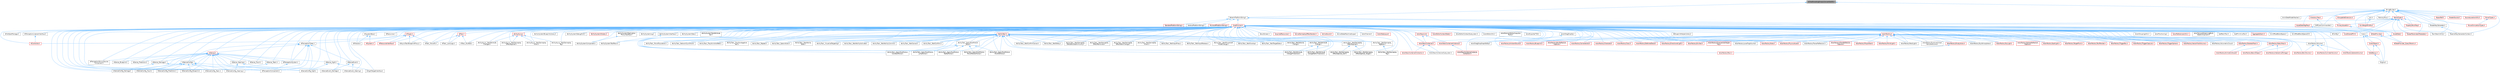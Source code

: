digraph "IsCharEncodingSimplyConvertibleTo.h"
{
 // INTERACTIVE_SVG=YES
 // LATEX_PDF_SIZE
  bgcolor="transparent";
  edge [fontname=Helvetica,fontsize=10,labelfontname=Helvetica,labelfontsize=10];
  node [fontname=Helvetica,fontsize=10,shape=box,height=0.2,width=0.4];
  Node1 [id="Node000001",label="IsCharEncodingSimplyConvertibleTo.h",height=0.2,width=0.4,color="gray40", fillcolor="grey60", style="filled", fontcolor="black",tooltip=" "];
  Node1 -> Node2 [id="edge1_Node000001_Node000002",dir="back",color="steelblue1",style="solid",tooltip=" "];
  Node2 [id="Node000002",label="GenericPlatformString.h",height=0.2,width=0.4,color="grey40", fillcolor="white", style="filled",URL="$dd/d20/GenericPlatformString_8h.html",tooltip=" "];
  Node2 -> Node3 [id="edge2_Node000002_Node000003",dir="back",color="steelblue1",style="solid",tooltip=" "];
  Node3 [id="Node000003",label="AndroidPlatformString.h",height=0.2,width=0.4,color="grey40", fillcolor="white", style="filled",URL="$d5/d82/AndroidPlatformString_8h.html",tooltip=" "];
  Node2 -> Node4 [id="edge3_Node000002_Node000004",dir="back",color="steelblue1",style="solid",tooltip=" "];
  Node4 [id="Node000004",label="Core.h",height=0.2,width=0.4,color="grey40", fillcolor="white", style="filled",URL="$d6/dd7/Core_8h.html",tooltip=" "];
  Node4 -> Node5 [id="edge4_Node000004_Node000005",dir="back",color="steelblue1",style="solid",tooltip=" "];
  Node5 [id="Node000005",label="CoreUObject.h",height=0.2,width=0.4,color="red", fillcolor="#FFF0F0", style="filled",URL="$d0/ded/CoreUObject_8h.html",tooltip=" "];
  Node5 -> Node6 [id="edge5_Node000005_Node000006",dir="back",color="steelblue1",style="solid",tooltip=" "];
  Node6 [id="Node000006",label="Engine.h",height=0.2,width=0.4,color="grey40", fillcolor="white", style="filled",URL="$d1/d34/Public_2Engine_8h.html",tooltip=" "];
  Node5 -> Node8 [id="edge6_Node000005_Node000008",dir="back",color="steelblue1",style="solid",tooltip=" "];
  Node8 [id="Node000008",label="SlateBasics.h",height=0.2,width=0.4,color="red", fillcolor="#FFF0F0", style="filled",URL="$da/d2f/SlateBasics_8h.html",tooltip=" "];
  Node8 -> Node6 [id="edge7_Node000008_Node000006",dir="back",color="steelblue1",style="solid",tooltip=" "];
  Node4 -> Node6 [id="edge8_Node000004_Node000006",dir="back",color="steelblue1",style="solid",tooltip=" "];
  Node4 -> Node8 [id="edge9_Node000004_Node000008",dir="back",color="steelblue1",style="solid",tooltip=" "];
  Node2 -> Node13 [id="edge10_Node000002_Node000013",dir="back",color="steelblue1",style="solid",tooltip=" "];
  Node13 [id="Node000013",label="CoreMinimal.h",height=0.2,width=0.4,color="red", fillcolor="#FFF0F0", style="filled",URL="$d7/d67/CoreMinimal_8h.html",tooltip=" "];
  Node13 -> Node14 [id="edge11_Node000013_Node000014",dir="back",color="steelblue1",style="solid",tooltip=" "];
  Node14 [id="Node000014",label="AIAsyncTaskBlueprintProxy.h",height=0.2,width=0.4,color="grey40", fillcolor="white", style="filled",URL="$db/d07/AIAsyncTaskBlueprintProxy_8h.html",tooltip=" "];
  Node13 -> Node15 [id="edge12_Node000013_Node000015",dir="back",color="steelblue1",style="solid",tooltip=" "];
  Node15 [id="Node000015",label="AIBlueprintHelperLibrary.h",height=0.2,width=0.4,color="grey40", fillcolor="white", style="filled",URL="$dc/d00/AIBlueprintHelperLibrary_8h.html",tooltip=" "];
  Node13 -> Node16 [id="edge13_Node000013_Node000016",dir="back",color="steelblue1",style="solid",tooltip=" "];
  Node16 [id="Node000016",label="AIConfig.h",height=0.2,width=0.4,color="grey40", fillcolor="white", style="filled",URL="$da/da3/AIConfig_8h.html",tooltip=" "];
  Node13 -> Node17 [id="edge14_Node000013_Node000017",dir="back",color="steelblue1",style="solid",tooltip=" "];
  Node17 [id="Node000017",label="AIController.h",height=0.2,width=0.4,color="red", fillcolor="#FFF0F0", style="filled",URL="$d7/dd8/AIController_8h.html",tooltip=" "];
  Node13 -> Node20 [id="edge15_Node000013_Node000020",dir="back",color="steelblue1",style="solid",tooltip=" "];
  Node20 [id="Node000020",label="AIDataProvider.h",height=0.2,width=0.4,color="red", fillcolor="#FFF0F0", style="filled",URL="$dd/d5b/AIDataProvider_8h.html",tooltip=" "];
  Node20 -> Node21 [id="edge16_Node000020_Node000021",dir="back",color="steelblue1",style="solid",tooltip=" "];
  Node21 [id="Node000021",label="AIDataProvider_QueryParams.h",height=0.2,width=0.4,color="red", fillcolor="#FFF0F0", style="filled",URL="$d3/dd9/AIDataProvider__QueryParams_8h.html",tooltip=" "];
  Node13 -> Node21 [id="edge17_Node000013_Node000021",dir="back",color="steelblue1",style="solid",tooltip=" "];
  Node13 -> Node31 [id="edge18_Node000013_Node000031",dir="back",color="steelblue1",style="solid",tooltip=" "];
  Node31 [id="Node000031",label="AIHotSpotManager.h",height=0.2,width=0.4,color="grey40", fillcolor="white", style="filled",URL="$da/d1d/AIHotSpotManager_8h.html",tooltip=" "];
  Node13 -> Node32 [id="edge19_Node000013_Node000032",dir="back",color="steelblue1",style="solid",tooltip=" "];
  Node32 [id="Node000032",label="AIModule.h",height=0.2,width=0.4,color="grey40", fillcolor="white", style="filled",URL="$d9/df1/AIModule_8h.html",tooltip=" "];
  Node13 -> Node33 [id="edge20_Node000013_Node000033",dir="back",color="steelblue1",style="solid",tooltip=" "];
  Node33 [id="Node000033",label="AIPerceptionComponent.h",height=0.2,width=0.4,color="grey40", fillcolor="white", style="filled",URL="$d6/d0a/AIPerceptionComponent_8h.html",tooltip=" "];
  Node13 -> Node34 [id="edge21_Node000013_Node000034",dir="back",color="steelblue1",style="solid",tooltip=" "];
  Node34 [id="Node000034",label="AIPerceptionListenerInterface.h",height=0.2,width=0.4,color="grey40", fillcolor="white", style="filled",URL="$d4/dd7/AIPerceptionListenerInterface_8h.html",tooltip=" "];
  Node34 -> Node17 [id="edge22_Node000034_Node000017",dir="back",color="steelblue1",style="solid",tooltip=" "];
  Node13 -> Node35 [id="edge23_Node000013_Node000035",dir="back",color="steelblue1",style="solid",tooltip=" "];
  Node35 [id="Node000035",label="AIPerceptionStimuliSource\lComponent.h",height=0.2,width=0.4,color="grey40", fillcolor="white", style="filled",URL="$df/da3/AIPerceptionStimuliSourceComponent_8h.html",tooltip=" "];
  Node13 -> Node36 [id="edge24_Node000013_Node000036",dir="back",color="steelblue1",style="solid",tooltip=" "];
  Node36 [id="Node000036",label="AIPerceptionSystem.h",height=0.2,width=0.4,color="grey40", fillcolor="white", style="filled",URL="$d0/d08/AIPerceptionSystem_8h.html",tooltip=" "];
  Node36 -> Node33 [id="edge25_Node000036_Node000033",dir="back",color="steelblue1",style="solid",tooltip=" "];
  Node13 -> Node37 [id="edge26_Node000013_Node000037",dir="back",color="steelblue1",style="solid",tooltip=" "];
  Node37 [id="Node000037",label="AIPerceptionTypes.h",height=0.2,width=0.4,color="grey40", fillcolor="white", style="filled",URL="$de/d00/AIPerceptionTypes_8h.html",tooltip=" "];
  Node37 -> Node33 [id="edge27_Node000037_Node000033",dir="back",color="steelblue1",style="solid",tooltip=" "];
  Node37 -> Node36 [id="edge28_Node000037_Node000036",dir="back",color="steelblue1",style="solid",tooltip=" "];
  Node37 -> Node38 [id="edge29_Node000037_Node000038",dir="back",color="steelblue1",style="solid",tooltip=" "];
  Node38 [id="Node000038",label="AISense.h",height=0.2,width=0.4,color="red", fillcolor="#FFF0F0", style="filled",URL="$d3/dbd/AISense_8h.html",tooltip=" "];
  Node38 -> Node33 [id="edge30_Node000038_Node000033",dir="back",color="steelblue1",style="solid",tooltip=" "];
  Node38 -> Node35 [id="edge31_Node000038_Node000035",dir="back",color="steelblue1",style="solid",tooltip=" "];
  Node38 -> Node36 [id="edge32_Node000038_Node000036",dir="back",color="steelblue1",style="solid",tooltip=" "];
  Node38 -> Node39 [id="edge33_Node000038_Node000039",dir="back",color="steelblue1",style="solid",tooltip=" "];
  Node39 [id="Node000039",label="AISenseConfig.h",height=0.2,width=0.4,color="grey40", fillcolor="white", style="filled",URL="$d4/d73/AISenseConfig_8h.html",tooltip=" "];
  Node39 -> Node40 [id="edge34_Node000039_Node000040",dir="back",color="steelblue1",style="solid",tooltip=" "];
  Node40 [id="Node000040",label="AISenseConfig_Blueprint.h",height=0.2,width=0.4,color="grey40", fillcolor="white", style="filled",URL="$d7/ddf/AISenseConfig__Blueprint_8h.html",tooltip=" "];
  Node39 -> Node41 [id="edge35_Node000039_Node000041",dir="back",color="steelblue1",style="solid",tooltip=" "];
  Node41 [id="Node000041",label="AISenseConfig_Damage.h",height=0.2,width=0.4,color="grey40", fillcolor="white", style="filled",URL="$d4/d13/AISenseConfig__Damage_8h.html",tooltip=" "];
  Node39 -> Node42 [id="edge36_Node000039_Node000042",dir="back",color="steelblue1",style="solid",tooltip=" "];
  Node42 [id="Node000042",label="AISenseConfig_Hearing.h",height=0.2,width=0.4,color="grey40", fillcolor="white", style="filled",URL="$df/d81/AISenseConfig__Hearing_8h.html",tooltip=" "];
  Node39 -> Node43 [id="edge37_Node000039_Node000043",dir="back",color="steelblue1",style="solid",tooltip=" "];
  Node43 [id="Node000043",label="AISenseConfig_Prediction.h",height=0.2,width=0.4,color="grey40", fillcolor="white", style="filled",URL="$d2/d6e/AISenseConfig__Prediction_8h.html",tooltip=" "];
  Node39 -> Node44 [id="edge38_Node000039_Node000044",dir="back",color="steelblue1",style="solid",tooltip=" "];
  Node44 [id="Node000044",label="AISenseConfig_Sight.h",height=0.2,width=0.4,color="grey40", fillcolor="white", style="filled",URL="$d7/d17/AISenseConfig__Sight_8h.html",tooltip=" "];
  Node39 -> Node45 [id="edge39_Node000039_Node000045",dir="back",color="steelblue1",style="solid",tooltip=" "];
  Node45 [id="Node000045",label="AISenseConfig_Team.h",height=0.2,width=0.4,color="grey40", fillcolor="white", style="filled",URL="$dc/daf/AISenseConfig__Team_8h.html",tooltip=" "];
  Node39 -> Node46 [id="edge40_Node000039_Node000046",dir="back",color="steelblue1",style="solid",tooltip=" "];
  Node46 [id="Node000046",label="AISenseConfig_Touch.h",height=0.2,width=0.4,color="grey40", fillcolor="white", style="filled",URL="$df/d3a/AISenseConfig__Touch_8h.html",tooltip=" "];
  Node38 -> Node40 [id="edge41_Node000038_Node000040",dir="back",color="steelblue1",style="solid",tooltip=" "];
  Node38 -> Node41 [id="edge42_Node000038_Node000041",dir="back",color="steelblue1",style="solid",tooltip=" "];
  Node38 -> Node42 [id="edge43_Node000038_Node000042",dir="back",color="steelblue1",style="solid",tooltip=" "];
  Node38 -> Node43 [id="edge44_Node000038_Node000043",dir="back",color="steelblue1",style="solid",tooltip=" "];
  Node38 -> Node44 [id="edge45_Node000038_Node000044",dir="back",color="steelblue1",style="solid",tooltip=" "];
  Node38 -> Node45 [id="edge46_Node000038_Node000045",dir="back",color="steelblue1",style="solid",tooltip=" "];
  Node38 -> Node46 [id="edge47_Node000038_Node000046",dir="back",color="steelblue1",style="solid",tooltip=" "];
  Node38 -> Node47 [id="edge48_Node000038_Node000047",dir="back",color="steelblue1",style="solid",tooltip=" "];
  Node47 [id="Node000047",label="AISense_Blueprint.h",height=0.2,width=0.4,color="grey40", fillcolor="white", style="filled",URL="$d6/d30/AISense__Blueprint_8h.html",tooltip=" "];
  Node38 -> Node48 [id="edge49_Node000038_Node000048",dir="back",color="steelblue1",style="solid",tooltip=" "];
  Node48 [id="Node000048",label="AISense_Damage.h",height=0.2,width=0.4,color="grey40", fillcolor="white", style="filled",URL="$dd/d37/AISense__Damage_8h.html",tooltip=" "];
  Node48 -> Node41 [id="edge50_Node000048_Node000041",dir="back",color="steelblue1",style="solid",tooltip=" "];
  Node48 -> Node49 [id="edge51_Node000048_Node000049",dir="back",color="steelblue1",style="solid",tooltip=" "];
  Node49 [id="Node000049",label="AISenseEvent_Damage.h",height=0.2,width=0.4,color="grey40", fillcolor="white", style="filled",URL="$db/d23/AISenseEvent__Damage_8h.html",tooltip=" "];
  Node38 -> Node50 [id="edge52_Node000038_Node000050",dir="back",color="steelblue1",style="solid",tooltip=" "];
  Node50 [id="Node000050",label="AISense_Hearing.h",height=0.2,width=0.4,color="grey40", fillcolor="white", style="filled",URL="$dc/d03/AISense__Hearing_8h.html",tooltip=" "];
  Node50 -> Node42 [id="edge53_Node000050_Node000042",dir="back",color="steelblue1",style="solid",tooltip=" "];
  Node50 -> Node51 [id="edge54_Node000050_Node000051",dir="back",color="steelblue1",style="solid",tooltip=" "];
  Node51 [id="Node000051",label="AISenseEvent_Hearing.h",height=0.2,width=0.4,color="grey40", fillcolor="white", style="filled",URL="$df/d3a/AISenseEvent__Hearing_8h.html",tooltip=" "];
  Node38 -> Node52 [id="edge55_Node000038_Node000052",dir="back",color="steelblue1",style="solid",tooltip=" "];
  Node52 [id="Node000052",label="AISense_Prediction.h",height=0.2,width=0.4,color="grey40", fillcolor="white", style="filled",URL="$d4/de0/AISense__Prediction_8h.html",tooltip=" "];
  Node38 -> Node53 [id="edge56_Node000038_Node000053",dir="back",color="steelblue1",style="solid",tooltip=" "];
  Node53 [id="Node000053",label="AISense_Sight.h",height=0.2,width=0.4,color="grey40", fillcolor="white", style="filled",URL="$d7/d6f/AISense__Sight_8h.html",tooltip=" "];
  Node53 -> Node44 [id="edge57_Node000053_Node000044",dir="back",color="steelblue1",style="solid",tooltip=" "];
  Node53 -> Node54 [id="edge58_Node000053_Node000054",dir="back",color="steelblue1",style="solid",tooltip=" "];
  Node54 [id="Node000054",label="AISightTargetInterface.h",height=0.2,width=0.4,color="grey40", fillcolor="white", style="filled",URL="$d0/dd7/AISightTargetInterface_8h.html",tooltip=" "];
  Node38 -> Node55 [id="edge59_Node000038_Node000055",dir="back",color="steelblue1",style="solid",tooltip=" "];
  Node55 [id="Node000055",label="AISense_Team.h",height=0.2,width=0.4,color="grey40", fillcolor="white", style="filled",URL="$d7/d7a/AISense__Team_8h.html",tooltip=" "];
  Node55 -> Node45 [id="edge60_Node000055_Node000045",dir="back",color="steelblue1",style="solid",tooltip=" "];
  Node38 -> Node56 [id="edge61_Node000038_Node000056",dir="back",color="steelblue1",style="solid",tooltip=" "];
  Node56 [id="Node000056",label="AISense_Touch.h",height=0.2,width=0.4,color="grey40", fillcolor="white", style="filled",URL="$d6/db4/AISense__Touch_8h.html",tooltip=" "];
  Node37 -> Node39 [id="edge62_Node000037_Node000039",dir="back",color="steelblue1",style="solid",tooltip=" "];
  Node37 -> Node42 [id="edge63_Node000037_Node000042",dir="back",color="steelblue1",style="solid",tooltip=" "];
  Node37 -> Node44 [id="edge64_Node000037_Node000044",dir="back",color="steelblue1",style="solid",tooltip=" "];
  Node37 -> Node57 [id="edge65_Node000037_Node000057",dir="back",color="steelblue1",style="solid",tooltip=" "];
  Node57 [id="Node000057",label="AISenseEvent.h",height=0.2,width=0.4,color="grey40", fillcolor="white", style="filled",URL="$de/d44/AISenseEvent_8h.html",tooltip=" "];
  Node57 -> Node49 [id="edge66_Node000057_Node000049",dir="back",color="steelblue1",style="solid",tooltip=" "];
  Node57 -> Node51 [id="edge67_Node000057_Node000051",dir="back",color="steelblue1",style="solid",tooltip=" "];
  Node13 -> Node58 [id="edge68_Node000013_Node000058",dir="back",color="steelblue1",style="solid",tooltip=" "];
  Node58 [id="Node000058",label="AIResourceInterface.h",height=0.2,width=0.4,color="red", fillcolor="#FFF0F0", style="filled",URL="$dd/d0d/AIResourceInterface_8h.html",tooltip=" "];
  Node13 -> Node115 [id="edge69_Node000013_Node000115",dir="back",color="steelblue1",style="solid",tooltip=" "];
  Node115 [id="Node000115",label="AIResources.h",height=0.2,width=0.4,color="grey40", fillcolor="white", style="filled",URL="$d9/db0/AIResources_8h.html",tooltip=" "];
  Node13 -> Node38 [id="edge70_Node000013_Node000038",dir="back",color="steelblue1",style="solid",tooltip=" "];
  Node13 -> Node39 [id="edge71_Node000013_Node000039",dir="back",color="steelblue1",style="solid",tooltip=" "];
  Node13 -> Node40 [id="edge72_Node000013_Node000040",dir="back",color="steelblue1",style="solid",tooltip=" "];
  Node13 -> Node41 [id="edge73_Node000013_Node000041",dir="back",color="steelblue1",style="solid",tooltip=" "];
  Node13 -> Node42 [id="edge74_Node000013_Node000042",dir="back",color="steelblue1",style="solid",tooltip=" "];
  Node13 -> Node43 [id="edge75_Node000013_Node000043",dir="back",color="steelblue1",style="solid",tooltip=" "];
  Node13 -> Node44 [id="edge76_Node000013_Node000044",dir="back",color="steelblue1",style="solid",tooltip=" "];
  Node13 -> Node45 [id="edge77_Node000013_Node000045",dir="back",color="steelblue1",style="solid",tooltip=" "];
  Node13 -> Node46 [id="edge78_Node000013_Node000046",dir="back",color="steelblue1",style="solid",tooltip=" "];
  Node13 -> Node57 [id="edge79_Node000013_Node000057",dir="back",color="steelblue1",style="solid",tooltip=" "];
  Node13 -> Node49 [id="edge80_Node000013_Node000049",dir="back",color="steelblue1",style="solid",tooltip=" "];
  Node13 -> Node51 [id="edge81_Node000013_Node000051",dir="back",color="steelblue1",style="solid",tooltip=" "];
  Node13 -> Node47 [id="edge82_Node000013_Node000047",dir="back",color="steelblue1",style="solid",tooltip=" "];
  Node13 -> Node48 [id="edge83_Node000013_Node000048",dir="back",color="steelblue1",style="solid",tooltip=" "];
  Node13 -> Node50 [id="edge84_Node000013_Node000050",dir="back",color="steelblue1",style="solid",tooltip=" "];
  Node13 -> Node52 [id="edge85_Node000013_Node000052",dir="back",color="steelblue1",style="solid",tooltip=" "];
  Node13 -> Node53 [id="edge86_Node000013_Node000053",dir="back",color="steelblue1",style="solid",tooltip=" "];
  Node13 -> Node55 [id="edge87_Node000013_Node000055",dir="back",color="steelblue1",style="solid",tooltip=" "];
  Node13 -> Node56 [id="edge88_Node000013_Node000056",dir="back",color="steelblue1",style="solid",tooltip=" "];
  Node13 -> Node54 [id="edge89_Node000013_Node000054",dir="back",color="steelblue1",style="solid",tooltip=" "];
  Node13 -> Node116 [id="edge90_Node000013_Node000116",dir="back",color="steelblue1",style="solid",tooltip=" "];
  Node116 [id="Node000116",label="AISystem.h",height=0.2,width=0.4,color="red", fillcolor="#FFF0F0", style="filled",URL="$d0/d71/AISystem_8h.html",tooltip=" "];
  Node13 -> Node121 [id="edge91_Node000013_Node000121",dir="back",color="steelblue1",style="solid",tooltip=" "];
  Node121 [id="Node000121",label="AISystemBase.h",height=0.2,width=0.4,color="grey40", fillcolor="white", style="filled",URL="$d5/d44/AISystemBase_8h.html",tooltip=" "];
  Node121 -> Node32 [id="edge92_Node000121_Node000032",dir="back",color="steelblue1",style="solid",tooltip=" "];
  Node121 -> Node116 [id="edge93_Node000121_Node000116",dir="back",color="steelblue1",style="solid",tooltip=" "];
  Node13 -> Node122 [id="edge94_Node000013_Node000122",dir="back",color="steelblue1",style="solid",tooltip=" "];
  Node122 [id="Node000122",label="AITask.h",height=0.2,width=0.4,color="red", fillcolor="#FFF0F0", style="filled",URL="$d6/de2/AITask_8h.html",tooltip=" "];
  Node122 -> Node123 [id="edge95_Node000122_Node000123",dir="back",color="steelblue1",style="solid",tooltip=" "];
  Node123 [id="Node000123",label="AITask_LockLogic.h",height=0.2,width=0.4,color="grey40", fillcolor="white", style="filled",URL="$d8/d28/AITask__LockLogic_8h.html",tooltip=" "];
  Node122 -> Node112 [id="edge96_Node000122_Node000112",dir="back",color="steelblue1",style="solid",tooltip=" "];
  Node112 [id="Node000112",label="AITask_MoveTo.h",height=0.2,width=0.4,color="grey40", fillcolor="white", style="filled",URL="$d4/dc4/AITask__MoveTo_8h.html",tooltip=" "];
  Node122 -> Node124 [id="edge97_Node000122_Node000124",dir="back",color="steelblue1",style="solid",tooltip=" "];
  Node124 [id="Node000124",label="AITask_RunEQS.h",height=0.2,width=0.4,color="grey40", fillcolor="white", style="filled",URL="$d9/d9f/AITask__RunEQS_8h.html",tooltip=" "];
  Node13 -> Node123 [id="edge98_Node000013_Node000123",dir="back",color="steelblue1",style="solid",tooltip=" "];
  Node13 -> Node112 [id="edge99_Node000013_Node000112",dir="back",color="steelblue1",style="solid",tooltip=" "];
  Node13 -> Node124 [id="edge100_Node000013_Node000124",dir="back",color="steelblue1",style="solid",tooltip=" "];
  Node13 -> Node125 [id="edge101_Node000013_Node000125",dir="back",color="steelblue1",style="solid",tooltip=" "];
  Node125 [id="Node000125",label="AITypes.h",height=0.2,width=0.4,color="red", fillcolor="#FFF0F0", style="filled",URL="$dd/d64/AITypes_8h.html",tooltip=" "];
  Node125 -> Node14 [id="edge102_Node000125_Node000014",dir="back",color="steelblue1",style="solid",tooltip=" "];
  Node125 -> Node17 [id="edge103_Node000125_Node000017",dir="back",color="steelblue1",style="solid",tooltip=" "];
  Node125 -> Node37 [id="edge104_Node000125_Node000037",dir="back",color="steelblue1",style="solid",tooltip=" "];
  Node125 -> Node58 [id="edge105_Node000125_Node000058",dir="back",color="steelblue1",style="solid",tooltip=" "];
  Node125 -> Node112 [id="edge106_Node000125_Node000112",dir="back",color="steelblue1",style="solid",tooltip=" "];
  Node13 -> Node130 [id="edge107_Node000013_Node000130",dir="back",color="steelblue1",style="solid",tooltip=" "];
  Node130 [id="Node000130",label="AbilityAsync.h",height=0.2,width=0.4,color="red", fillcolor="#FFF0F0", style="filled",URL="$d8/dce/AbilityAsync_8h.html",tooltip=" "];
  Node130 -> Node131 [id="edge108_Node000130_Node000131",dir="back",color="steelblue1",style="solid",tooltip=" "];
  Node131 [id="Node000131",label="AbilityAsync_WaitAttribute\lChanged.h",height=0.2,width=0.4,color="grey40", fillcolor="white", style="filled",URL="$d8/d81/AbilityAsync__WaitAttributeChanged_8h.html",tooltip=" "];
  Node130 -> Node132 [id="edge109_Node000130_Node000132",dir="back",color="steelblue1",style="solid",tooltip=" "];
  Node132 [id="Node000132",label="AbilityAsync_WaitGameplay\lEffectApplied.h",height=0.2,width=0.4,color="grey40", fillcolor="white", style="filled",URL="$dd/d1a/AbilityAsync__WaitGameplayEffectApplied_8h.html",tooltip=" "];
  Node130 -> Node133 [id="edge110_Node000130_Node000133",dir="back",color="steelblue1",style="solid",tooltip=" "];
  Node133 [id="Node000133",label="AbilityAsync_WaitGameplay\lEvent.h",height=0.2,width=0.4,color="grey40", fillcolor="white", style="filled",URL="$d4/d2d/AbilityAsync__WaitGameplayEvent_8h.html",tooltip=" "];
  Node130 -> Node134 [id="edge111_Node000130_Node000134",dir="back",color="steelblue1",style="solid",tooltip=" "];
  Node134 [id="Node000134",label="AbilityAsync_WaitGameplay\lTag.h",height=0.2,width=0.4,color="grey40", fillcolor="white", style="filled",URL="$d8/dc5/AbilityAsync__WaitGameplayTag_8h.html",tooltip=" "];
  Node13 -> Node131 [id="edge112_Node000013_Node000131",dir="back",color="steelblue1",style="solid",tooltip=" "];
  Node13 -> Node132 [id="edge113_Node000013_Node000132",dir="back",color="steelblue1",style="solid",tooltip=" "];
  Node13 -> Node133 [id="edge114_Node000013_Node000133",dir="back",color="steelblue1",style="solid",tooltip=" "];
  Node13 -> Node134 [id="edge115_Node000013_Node000134",dir="back",color="steelblue1",style="solid",tooltip=" "];
  Node13 -> Node137 [id="edge116_Node000013_Node000137",dir="back",color="steelblue1",style="solid",tooltip=" "];
  Node137 [id="Node000137",label="AbilitySystemBlueprintLibrary.h",height=0.2,width=0.4,color="grey40", fillcolor="white", style="filled",URL="$d5/dd6/AbilitySystemBlueprintLibrary_8h.html",tooltip=" "];
  Node13 -> Node138 [id="edge117_Node000013_Node000138",dir="back",color="steelblue1",style="solid",tooltip=" "];
  Node138 [id="Node000138",label="AbilitySystemComponent.h",height=0.2,width=0.4,color="grey40", fillcolor="white", style="filled",URL="$d0/da3/AbilitySystemComponent_8h.html",tooltip=" "];
  Node13 -> Node139 [id="edge118_Node000013_Node000139",dir="back",color="steelblue1",style="solid",tooltip=" "];
  Node139 [id="Node000139",label="AbilitySystemDebugHUD.h",height=0.2,width=0.4,color="grey40", fillcolor="white", style="filled",URL="$dc/d84/AbilitySystemDebugHUD_8h.html",tooltip=" "];
  Node13 -> Node140 [id="edge119_Node000013_Node000140",dir="back",color="steelblue1",style="solid",tooltip=" "];
  Node140 [id="Node000140",label="AbilitySystemGlobals.h",height=0.2,width=0.4,color="red", fillcolor="#FFF0F0", style="filled",URL="$dc/d82/AbilitySystemGlobals_8h.html",tooltip=" "];
  Node13 -> Node142 [id="edge120_Node000013_Node000142",dir="back",color="steelblue1",style="solid",tooltip=" "];
  Node142 [id="Node000142",label="AbilitySystemInterface.h",height=0.2,width=0.4,color="grey40", fillcolor="white", style="filled",URL="$d8/d76/AbilitySystemInterface_8h.html",tooltip=" "];
  Node142 -> Node143 [id="edge121_Node000142_Node000143",dir="back",color="steelblue1",style="solid",tooltip=" "];
  Node143 [id="Node000143",label="AbilitySystemTestPawn.h",height=0.2,width=0.4,color="grey40", fillcolor="white", style="filled",URL="$d9/d5f/AbilitySystemTestPawn_8h.html",tooltip=" "];
  Node13 -> Node144 [id="edge122_Node000013_Node000144",dir="back",color="steelblue1",style="solid",tooltip=" "];
  Node144 [id="Node000144",label="AbilitySystemLog.h",height=0.2,width=0.4,color="grey40", fillcolor="white", style="filled",URL="$d9/d0f/AbilitySystemLog_8h.html",tooltip=" "];
  Node13 -> Node145 [id="edge123_Node000013_Node000145",dir="back",color="steelblue1",style="solid",tooltip=" "];
  Node145 [id="Node000145",label="AbilitySystemReplication\lProxyInterface.h",height=0.2,width=0.4,color="grey40", fillcolor="white", style="filled",URL="$d9/d17/AbilitySystemReplicationProxyInterface_8h.html",tooltip=" "];
  Node145 -> Node138 [id="edge124_Node000145_Node000138",dir="back",color="steelblue1",style="solid",tooltip=" "];
  Node13 -> Node146 [id="edge125_Node000013_Node000146",dir="back",color="steelblue1",style="solid",tooltip=" "];
  Node146 [id="Node000146",label="AbilitySystemStats.h",height=0.2,width=0.4,color="grey40", fillcolor="white", style="filled",URL="$d2/d42/AbilitySystemStats_8h.html",tooltip=" "];
  Node13 -> Node147 [id="edge126_Node000013_Node000147",dir="back",color="steelblue1",style="solid",tooltip=" "];
  Node147 [id="Node000147",label="AbilitySystemTestAttribute\lSet.h",height=0.2,width=0.4,color="grey40", fillcolor="white", style="filled",URL="$df/d1f/AbilitySystemTestAttributeSet_8h.html",tooltip=" "];
  Node13 -> Node143 [id="edge127_Node000013_Node000143",dir="back",color="steelblue1",style="solid",tooltip=" "];
  Node13 -> Node148 [id="edge128_Node000013_Node000148",dir="back",color="steelblue1",style="solid",tooltip=" "];
  Node148 [id="Node000148",label="AbilityTask.h",height=0.2,width=0.4,color="red", fillcolor="#FFF0F0", style="filled",URL="$d2/d8e/AbilityTask_8h.html",tooltip=" "];
  Node148 -> Node149 [id="edge129_Node000148_Node000149",dir="back",color="steelblue1",style="solid",tooltip=" "];
  Node149 [id="Node000149",label="AbilityTask_ApplyRootMotion\lConstantForce.h",height=0.2,width=0.4,color="grey40", fillcolor="white", style="filled",URL="$d0/de8/AbilityTask__ApplyRootMotionConstantForce_8h.html",tooltip=" "];
  Node148 -> Node150 [id="edge130_Node000148_Node000150",dir="back",color="steelblue1",style="solid",tooltip=" "];
  Node150 [id="Node000150",label="AbilityTask_ApplyRootMotion\lJumpForce.h",height=0.2,width=0.4,color="grey40", fillcolor="white", style="filled",URL="$d7/db6/AbilityTask__ApplyRootMotionJumpForce_8h.html",tooltip=" "];
  Node148 -> Node151 [id="edge131_Node000148_Node000151",dir="back",color="steelblue1",style="solid",tooltip=" "];
  Node151 [id="Node000151",label="AbilityTask_ApplyRootMotion\lMoveToActorForce.h",height=0.2,width=0.4,color="grey40", fillcolor="white", style="filled",URL="$d5/de3/AbilityTask__ApplyRootMotionMoveToActorForce_8h.html",tooltip=" "];
  Node148 -> Node152 [id="edge132_Node000148_Node000152",dir="back",color="steelblue1",style="solid",tooltip=" "];
  Node152 [id="Node000152",label="AbilityTask_ApplyRootMotion\lMoveToForce.h",height=0.2,width=0.4,color="grey40", fillcolor="white", style="filled",URL="$d3/dc3/AbilityTask__ApplyRootMotionMoveToForce_8h.html",tooltip=" "];
  Node148 -> Node153 [id="edge133_Node000148_Node000153",dir="back",color="steelblue1",style="solid",tooltip=" "];
  Node153 [id="Node000153",label="AbilityTask_ApplyRootMotion\lRadialForce.h",height=0.2,width=0.4,color="grey40", fillcolor="white", style="filled",URL="$da/d06/AbilityTask__ApplyRootMotionRadialForce_8h.html",tooltip=" "];
  Node148 -> Node154 [id="edge134_Node000148_Node000154",dir="back",color="steelblue1",style="solid",tooltip=" "];
  Node154 [id="Node000154",label="AbilityTask_ApplyRootMotion\l_Base.h",height=0.2,width=0.4,color="grey40", fillcolor="white", style="filled",URL="$d8/d7d/AbilityTask__ApplyRootMotion__Base_8h.html",tooltip=" "];
  Node154 -> Node149 [id="edge135_Node000154_Node000149",dir="back",color="steelblue1",style="solid",tooltip=" "];
  Node154 -> Node150 [id="edge136_Node000154_Node000150",dir="back",color="steelblue1",style="solid",tooltip=" "];
  Node154 -> Node151 [id="edge137_Node000154_Node000151",dir="back",color="steelblue1",style="solid",tooltip=" "];
  Node154 -> Node152 [id="edge138_Node000154_Node000152",dir="back",color="steelblue1",style="solid",tooltip=" "];
  Node154 -> Node153 [id="edge139_Node000154_Node000153",dir="back",color="steelblue1",style="solid",tooltip=" "];
  Node148 -> Node155 [id="edge140_Node000148_Node000155",dir="back",color="steelblue1",style="solid",tooltip=" "];
  Node155 [id="Node000155",label="AbilityTask_MoveToLocation.h",height=0.2,width=0.4,color="grey40", fillcolor="white", style="filled",URL="$da/d8d/AbilityTask__MoveToLocation_8h.html",tooltip=" "];
  Node148 -> Node156 [id="edge141_Node000148_Node000156",dir="back",color="steelblue1",style="solid",tooltip=" "];
  Node156 [id="Node000156",label="AbilityTask_NetworkSyncPoint.h",height=0.2,width=0.4,color="grey40", fillcolor="white", style="filled",URL="$dc/d62/AbilityTask__NetworkSyncPoint_8h.html",tooltip=" "];
  Node148 -> Node157 [id="edge142_Node000148_Node000157",dir="back",color="steelblue1",style="solid",tooltip=" "];
  Node157 [id="Node000157",label="AbilityTask_PlayAnimAndWait.h",height=0.2,width=0.4,color="grey40", fillcolor="white", style="filled",URL="$d4/d50/AbilityTask__PlayAnimAndWait_8h.html",tooltip=" "];
  Node148 -> Node158 [id="edge143_Node000148_Node000158",dir="back",color="steelblue1",style="solid",tooltip=" "];
  Node158 [id="Node000158",label="AbilityTask_PlayMontageAnd\lWait.h",height=0.2,width=0.4,color="grey40", fillcolor="white", style="filled",URL="$de/d05/AbilityTask__PlayMontageAndWait_8h.html",tooltip=" "];
  Node148 -> Node159 [id="edge144_Node000148_Node000159",dir="back",color="steelblue1",style="solid",tooltip=" "];
  Node159 [id="Node000159",label="AbilityTask_Repeat.h",height=0.2,width=0.4,color="grey40", fillcolor="white", style="filled",URL="$da/d7d/AbilityTask__Repeat_8h.html",tooltip=" "];
  Node148 -> Node160 [id="edge145_Node000148_Node000160",dir="back",color="steelblue1",style="solid",tooltip=" "];
  Node160 [id="Node000160",label="AbilityTask_SpawnActor.h",height=0.2,width=0.4,color="grey40", fillcolor="white", style="filled",URL="$dc/d97/AbilityTask__SpawnActor_8h.html",tooltip=" "];
  Node148 -> Node161 [id="edge146_Node000148_Node000161",dir="back",color="steelblue1",style="solid",tooltip=" "];
  Node161 [id="Node000161",label="AbilityTask_StartAbility\lState.h",height=0.2,width=0.4,color="grey40", fillcolor="white", style="filled",URL="$db/d91/AbilityTask__StartAbilityState_8h.html",tooltip=" "];
  Node148 -> Node162 [id="edge147_Node000148_Node000162",dir="back",color="steelblue1",style="solid",tooltip=" "];
  Node162 [id="Node000162",label="AbilityTask_VisualizeTargeting.h",height=0.2,width=0.4,color="grey40", fillcolor="white", style="filled",URL="$df/dbd/AbilityTask__VisualizeTargeting_8h.html",tooltip=" "];
  Node148 -> Node163 [id="edge148_Node000148_Node000163",dir="back",color="steelblue1",style="solid",tooltip=" "];
  Node163 [id="Node000163",label="AbilityTask_WaitAbilityActivate.h",height=0.2,width=0.4,color="grey40", fillcolor="white", style="filled",URL="$db/da3/AbilityTask__WaitAbilityActivate_8h.html",tooltip=" "];
  Node148 -> Node164 [id="edge149_Node000148_Node000164",dir="back",color="steelblue1",style="solid",tooltip=" "];
  Node164 [id="Node000164",label="AbilityTask_WaitAbilityCommit.h",height=0.2,width=0.4,color="grey40", fillcolor="white", style="filled",URL="$de/de8/AbilityTask__WaitAbilityCommit_8h.html",tooltip=" "];
  Node148 -> Node165 [id="edge150_Node000148_Node000165",dir="back",color="steelblue1",style="solid",tooltip=" "];
  Node165 [id="Node000165",label="AbilityTask_WaitAttribute\lChange.h",height=0.2,width=0.4,color="grey40", fillcolor="white", style="filled",URL="$dd/d60/AbilityTask__WaitAttributeChange_8h.html",tooltip=" "];
  Node165 -> Node166 [id="edge151_Node000165_Node000166",dir="back",color="steelblue1",style="solid",tooltip=" "];
  Node166 [id="Node000166",label="AbilityTask_WaitAttribute\lChangeRatioThreshold.h",height=0.2,width=0.4,color="grey40", fillcolor="white", style="filled",URL="$de/d5e/AbilityTask__WaitAttributeChangeRatioThreshold_8h.html",tooltip=" "];
  Node165 -> Node167 [id="edge152_Node000165_Node000167",dir="back",color="steelblue1",style="solid",tooltip=" "];
  Node167 [id="Node000167",label="AbilityTask_WaitAttribute\lChangeThreshold.h",height=0.2,width=0.4,color="grey40", fillcolor="white", style="filled",URL="$db/d3e/AbilityTask__WaitAttributeChangeThreshold_8h.html",tooltip=" "];
  Node148 -> Node166 [id="edge153_Node000148_Node000166",dir="back",color="steelblue1",style="solid",tooltip=" "];
  Node148 -> Node167 [id="edge154_Node000148_Node000167",dir="back",color="steelblue1",style="solid",tooltip=" "];
  Node148 -> Node168 [id="edge155_Node000148_Node000168",dir="back",color="steelblue1",style="solid",tooltip=" "];
  Node168 [id="Node000168",label="AbilityTask_WaitCancel.h",height=0.2,width=0.4,color="grey40", fillcolor="white", style="filled",URL="$dc/d16/AbilityTask__WaitCancel_8h.html",tooltip=" "];
  Node148 -> Node169 [id="edge156_Node000148_Node000169",dir="back",color="steelblue1",style="solid",tooltip=" "];
  Node169 [id="Node000169",label="AbilityTask_WaitConfirm.h",height=0.2,width=0.4,color="grey40", fillcolor="white", style="filled",URL="$d3/d4f/AbilityTask__WaitConfirm_8h.html",tooltip=" "];
  Node148 -> Node170 [id="edge157_Node000148_Node000170",dir="back",color="steelblue1",style="solid",tooltip=" "];
  Node170 [id="Node000170",label="AbilityTask_WaitConfirmCancel.h",height=0.2,width=0.4,color="grey40", fillcolor="white", style="filled",URL="$de/d88/AbilityTask__WaitConfirmCancel_8h.html",tooltip=" "];
  Node148 -> Node171 [id="edge158_Node000148_Node000171",dir="back",color="steelblue1",style="solid",tooltip=" "];
  Node171 [id="Node000171",label="AbilityTask_WaitDelay.h",height=0.2,width=0.4,color="grey40", fillcolor="white", style="filled",URL="$dc/d63/AbilityTask__WaitDelay_8h.html",tooltip=" "];
  Node148 -> Node172 [id="edge159_Node000148_Node000172",dir="back",color="steelblue1",style="solid",tooltip=" "];
  Node172 [id="Node000172",label="AbilityTask_WaitGameplay\lEffectApplied.h",height=0.2,width=0.4,color="grey40", fillcolor="white", style="filled",URL="$d8/dfe/AbilityTask__WaitGameplayEffectApplied_8h.html",tooltip=" "];
  Node172 -> Node173 [id="edge160_Node000172_Node000173",dir="back",color="steelblue1",style="solid",tooltip=" "];
  Node173 [id="Node000173",label="AbilityTask_WaitGameplay\lEffectApplied_Self.h",height=0.2,width=0.4,color="grey40", fillcolor="white", style="filled",URL="$d0/d01/AbilityTask__WaitGameplayEffectApplied__Self_8h.html",tooltip=" "];
  Node172 -> Node174 [id="edge161_Node000172_Node000174",dir="back",color="steelblue1",style="solid",tooltip=" "];
  Node174 [id="Node000174",label="AbilityTask_WaitGameplay\lEffectApplied_Target.h",height=0.2,width=0.4,color="grey40", fillcolor="white", style="filled",URL="$db/dc4/AbilityTask__WaitGameplayEffectApplied__Target_8h.html",tooltip=" "];
  Node148 -> Node175 [id="edge162_Node000148_Node000175",dir="back",color="steelblue1",style="solid",tooltip=" "];
  Node175 [id="Node000175",label="AbilityTask_WaitGameplay\lEffectBlockedImmunity.h",height=0.2,width=0.4,color="grey40", fillcolor="white", style="filled",URL="$d4/d24/AbilityTask__WaitGameplayEffectBlockedImmunity_8h.html",tooltip=" "];
  Node148 -> Node176 [id="edge163_Node000148_Node000176",dir="back",color="steelblue1",style="solid",tooltip=" "];
  Node176 [id="Node000176",label="AbilityTask_WaitGameplay\lEffectRemoved.h",height=0.2,width=0.4,color="grey40", fillcolor="white", style="filled",URL="$d1/da9/AbilityTask__WaitGameplayEffectRemoved_8h.html",tooltip=" "];
  Node148 -> Node177 [id="edge164_Node000148_Node000177",dir="back",color="steelblue1",style="solid",tooltip=" "];
  Node177 [id="Node000177",label="AbilityTask_WaitGameplay\lEffectStackChange.h",height=0.2,width=0.4,color="grey40", fillcolor="white", style="filled",URL="$de/db3/AbilityTask__WaitGameplayEffectStackChange_8h.html",tooltip=" "];
  Node148 -> Node178 [id="edge165_Node000148_Node000178",dir="back",color="steelblue1",style="solid",tooltip=" "];
  Node178 [id="Node000178",label="AbilityTask_WaitGameplay\lEvent.h",height=0.2,width=0.4,color="grey40", fillcolor="white", style="filled",URL="$dc/db8/AbilityTask__WaitGameplayEvent_8h.html",tooltip=" "];
  Node148 -> Node179 [id="edge166_Node000148_Node000179",dir="back",color="steelblue1",style="solid",tooltip=" "];
  Node179 [id="Node000179",label="AbilityTask_WaitGameplay\lTagBase.h",height=0.2,width=0.4,color="grey40", fillcolor="white", style="filled",URL="$d8/dd0/AbilityTask__WaitGameplayTagBase_8h.html",tooltip=" "];
  Node179 -> Node180 [id="edge167_Node000179_Node000180",dir="back",color="steelblue1",style="solid",tooltip=" "];
  Node180 [id="Node000180",label="AbilityTask_WaitGameplay\lTag.h",height=0.2,width=0.4,color="grey40", fillcolor="white", style="filled",URL="$d3/d4f/AbilityTask__WaitGameplayTag_8h.html",tooltip=" "];
  Node148 -> Node183 [id="edge168_Node000148_Node000183",dir="back",color="steelblue1",style="solid",tooltip=" "];
  Node183 [id="Node000183",label="AbilityTask_WaitInputPress.h",height=0.2,width=0.4,color="grey40", fillcolor="white", style="filled",URL="$d6/d00/AbilityTask__WaitInputPress_8h.html",tooltip=" "];
  Node148 -> Node184 [id="edge169_Node000148_Node000184",dir="back",color="steelblue1",style="solid",tooltip=" "];
  Node184 [id="Node000184",label="AbilityTask_WaitInputRelease.h",height=0.2,width=0.4,color="grey40", fillcolor="white", style="filled",URL="$d1/d89/AbilityTask__WaitInputRelease_8h.html",tooltip=" "];
  Node148 -> Node185 [id="edge170_Node000148_Node000185",dir="back",color="steelblue1",style="solid",tooltip=" "];
  Node185 [id="Node000185",label="AbilityTask_WaitMovement\lModeChange.h",height=0.2,width=0.4,color="grey40", fillcolor="white", style="filled",URL="$d9/df7/AbilityTask__WaitMovementModeChange_8h.html",tooltip=" "];
  Node148 -> Node186 [id="edge171_Node000148_Node000186",dir="back",color="steelblue1",style="solid",tooltip=" "];
  Node186 [id="Node000186",label="AbilityTask_WaitOverlap.h",height=0.2,width=0.4,color="grey40", fillcolor="white", style="filled",URL="$d9/dab/AbilityTask__WaitOverlap_8h.html",tooltip=" "];
  Node148 -> Node187 [id="edge172_Node000148_Node000187",dir="back",color="steelblue1",style="solid",tooltip=" "];
  Node187 [id="Node000187",label="AbilityTask_WaitTargetData.h",height=0.2,width=0.4,color="grey40", fillcolor="white", style="filled",URL="$d2/d40/AbilityTask__WaitTargetData_8h.html",tooltip=" "];
  Node148 -> Node188 [id="edge173_Node000148_Node000188",dir="back",color="steelblue1",style="solid",tooltip=" "];
  Node188 [id="Node000188",label="AbilityTask_WaitVelocity\lChange.h",height=0.2,width=0.4,color="grey40", fillcolor="white", style="filled",URL="$da/d38/AbilityTask__WaitVelocityChange_8h.html",tooltip=" "];
  Node13 -> Node149 [id="edge174_Node000013_Node000149",dir="back",color="steelblue1",style="solid",tooltip=" "];
  Node13 -> Node150 [id="edge175_Node000013_Node000150",dir="back",color="steelblue1",style="solid",tooltip=" "];
  Node13 -> Node151 [id="edge176_Node000013_Node000151",dir="back",color="steelblue1",style="solid",tooltip=" "];
  Node13 -> Node152 [id="edge177_Node000013_Node000152",dir="back",color="steelblue1",style="solid",tooltip=" "];
  Node13 -> Node153 [id="edge178_Node000013_Node000153",dir="back",color="steelblue1",style="solid",tooltip=" "];
  Node13 -> Node154 [id="edge179_Node000013_Node000154",dir="back",color="steelblue1",style="solid",tooltip=" "];
  Node13 -> Node155 [id="edge180_Node000013_Node000155",dir="back",color="steelblue1",style="solid",tooltip=" "];
  Node13 -> Node156 [id="edge181_Node000013_Node000156",dir="back",color="steelblue1",style="solid",tooltip=" "];
  Node13 -> Node157 [id="edge182_Node000013_Node000157",dir="back",color="steelblue1",style="solid",tooltip=" "];
  Node13 -> Node158 [id="edge183_Node000013_Node000158",dir="back",color="steelblue1",style="solid",tooltip=" "];
  Node13 -> Node159 [id="edge184_Node000013_Node000159",dir="back",color="steelblue1",style="solid",tooltip=" "];
  Node13 -> Node160 [id="edge185_Node000013_Node000160",dir="back",color="steelblue1",style="solid",tooltip=" "];
  Node13 -> Node161 [id="edge186_Node000013_Node000161",dir="back",color="steelblue1",style="solid",tooltip=" "];
  Node13 -> Node162 [id="edge187_Node000013_Node000162",dir="back",color="steelblue1",style="solid",tooltip=" "];
  Node13 -> Node163 [id="edge188_Node000013_Node000163",dir="back",color="steelblue1",style="solid",tooltip=" "];
  Node13 -> Node164 [id="edge189_Node000013_Node000164",dir="back",color="steelblue1",style="solid",tooltip=" "];
  Node13 -> Node165 [id="edge190_Node000013_Node000165",dir="back",color="steelblue1",style="solid",tooltip=" "];
  Node13 -> Node166 [id="edge191_Node000013_Node000166",dir="back",color="steelblue1",style="solid",tooltip=" "];
  Node13 -> Node167 [id="edge192_Node000013_Node000167",dir="back",color="steelblue1",style="solid",tooltip=" "];
  Node13 -> Node168 [id="edge193_Node000013_Node000168",dir="back",color="steelblue1",style="solid",tooltip=" "];
  Node13 -> Node169 [id="edge194_Node000013_Node000169",dir="back",color="steelblue1",style="solid",tooltip=" "];
  Node13 -> Node170 [id="edge195_Node000013_Node000170",dir="back",color="steelblue1",style="solid",tooltip=" "];
  Node13 -> Node171 [id="edge196_Node000013_Node000171",dir="back",color="steelblue1",style="solid",tooltip=" "];
  Node13 -> Node172 [id="edge197_Node000013_Node000172",dir="back",color="steelblue1",style="solid",tooltip=" "];
  Node13 -> Node173 [id="edge198_Node000013_Node000173",dir="back",color="steelblue1",style="solid",tooltip=" "];
  Node13 -> Node174 [id="edge199_Node000013_Node000174",dir="back",color="steelblue1",style="solid",tooltip=" "];
  Node13 -> Node175 [id="edge200_Node000013_Node000175",dir="back",color="steelblue1",style="solid",tooltip=" "];
  Node13 -> Node176 [id="edge201_Node000013_Node000176",dir="back",color="steelblue1",style="solid",tooltip=" "];
  Node13 -> Node177 [id="edge202_Node000013_Node000177",dir="back",color="steelblue1",style="solid",tooltip=" "];
  Node13 -> Node178 [id="edge203_Node000013_Node000178",dir="back",color="steelblue1",style="solid",tooltip=" "];
  Node13 -> Node180 [id="edge204_Node000013_Node000180",dir="back",color="steelblue1",style="solid",tooltip=" "];
  Node13 -> Node179 [id="edge205_Node000013_Node000179",dir="back",color="steelblue1",style="solid",tooltip=" "];
  Node13 -> Node183 [id="edge206_Node000013_Node000183",dir="back",color="steelblue1",style="solid",tooltip=" "];
  Node13 -> Node184 [id="edge207_Node000013_Node000184",dir="back",color="steelblue1",style="solid",tooltip=" "];
  Node13 -> Node185 [id="edge208_Node000013_Node000185",dir="back",color="steelblue1",style="solid",tooltip=" "];
  Node13 -> Node186 [id="edge209_Node000013_Node000186",dir="back",color="steelblue1",style="solid",tooltip=" "];
  Node13 -> Node187 [id="edge210_Node000013_Node000187",dir="back",color="steelblue1",style="solid",tooltip=" "];
  Node13 -> Node188 [id="edge211_Node000013_Node000188",dir="back",color="steelblue1",style="solid",tooltip=" "];
  Node13 -> Node189 [id="edge212_Node000013_Node000189",dir="back",color="steelblue1",style="solid",tooltip=" "];
  Node189 [id="Node000189",label="AboutScreen.h",height=0.2,width=0.4,color="grey40", fillcolor="white", style="filled",URL="$d0/d33/AboutScreen_8h.html",tooltip=" "];
  Node13 -> Node190 [id="edge213_Node000013_Node000190",dir="back",color="steelblue1",style="solid",tooltip=" "];
  Node190 [id="Node000190",label="AcquiredResources.h",height=0.2,width=0.4,color="red", fillcolor="#FFF0F0", style="filled",URL="$d2/dbe/AcquiredResources_8h.html",tooltip=" "];
  Node13 -> Node192 [id="edge214_Node000013_Node000192",dir="back",color="steelblue1",style="solid",tooltip=" "];
  Node192 [id="Node000192",label="ActiveGameplayEffectIterator.h",height=0.2,width=0.4,color="red", fillcolor="#FFF0F0", style="filled",URL="$d5/d9f/ActiveGameplayEffectIterator_8h.html",tooltip=" "];
  Node13 -> Node214 [id="edge215_Node000013_Node000214",dir="back",color="steelblue1",style="solid",tooltip=" "];
  Node214 [id="Node000214",label="ActiveSound.h",height=0.2,width=0.4,color="red", fillcolor="#FFF0F0", style="filled",URL="$dc/d95/ActiveSound_8h.html",tooltip=" "];
  Node13 -> Node220 [id="edge216_Node000013_Node000220",dir="back",color="steelblue1",style="solid",tooltip=" "];
  Node220 [id="Node000220",label="ActiveStateMachineScope.h",height=0.2,width=0.4,color="grey40", fillcolor="white", style="filled",URL="$db/d6d/ActiveStateMachineScope_8h.html",tooltip=" "];
  Node13 -> Node221 [id="edge217_Node000013_Node000221",dir="back",color="steelblue1",style="solid",tooltip=" "];
  Node221 [id="Node000221",label="ActorChannel.h",height=0.2,width=0.4,color="grey40", fillcolor="white", style="filled",URL="$d5/de0/ActorChannel_8h.html",tooltip=" "];
  Node13 -> Node222 [id="edge218_Node000013_Node000222",dir="back",color="steelblue1",style="solid",tooltip=" "];
  Node222 [id="Node000222",label="ActorDataLayer.h",height=0.2,width=0.4,color="red", fillcolor="#FFF0F0", style="filled",URL="$d1/d31/ActorDataLayer_8h.html",tooltip=" "];
  Node13 -> Node240 [id="edge219_Node000013_Node000240",dir="back",color="steelblue1",style="solid",tooltip=" "];
  Node240 [id="Node000240",label="ActorDescContainer.h",height=0.2,width=0.4,color="red", fillcolor="#FFF0F0", style="filled",URL="$de/df0/ActorDescContainer_8h.html",tooltip=" "];
  Node240 -> Node241 [id="edge220_Node000240_Node000241",dir="back",color="steelblue1",style="solid",tooltip=" "];
  Node241 [id="Node000241",label="ActorDescContainerCollection.h",height=0.2,width=0.4,color="red", fillcolor="#FFF0F0", style="filled",URL="$dc/df2/ActorDescContainerCollection_8h.html",tooltip=" "];
  Node240 -> Node252 [id="edge221_Node000240_Node000252",dir="back",color="steelblue1",style="solid",tooltip=" "];
  Node252 [id="Node000252",label="ActorDescContainerSubsystem.h",height=0.2,width=0.4,color="grey40", fillcolor="white", style="filled",URL="$d1/d29/ActorDescContainerSubsystem_8h.html",tooltip=" "];
  Node13 -> Node241 [id="edge222_Node000013_Node000241",dir="back",color="steelblue1",style="solid",tooltip=" "];
  Node13 -> Node254 [id="edge223_Node000013_Node000254",dir="back",color="steelblue1",style="solid",tooltip=" "];
  Node254 [id="Node000254",label="ActorDescContainerInstance.h",height=0.2,width=0.4,color="red", fillcolor="#FFF0F0", style="filled",URL="$d0/dd1/ActorDescContainerInstance_8h.html",tooltip=" "];
  Node254 -> Node255 [id="edge224_Node000254_Node000255",dir="back",color="steelblue1",style="solid",tooltip=" "];
  Node255 [id="Node000255",label="ActorDescContainerInstance\lCollection.h",height=0.2,width=0.4,color="red", fillcolor="#FFF0F0", style="filled",URL="$df/d80/ActorDescContainerInstanceCollection_8h.html",tooltip=" "];
  Node13 -> Node255 [id="edge225_Node000013_Node000255",dir="back",color="steelblue1",style="solid",tooltip=" "];
  Node13 -> Node252 [id="edge226_Node000013_Node000252",dir="back",color="steelblue1",style="solid",tooltip=" "];
  Node13 -> Node259 [id="edge227_Node000013_Node000259",dir="back",color="steelblue1",style="solid",tooltip=" "];
  Node259 [id="Node000259",label="ActorDescList.h",height=0.2,width=0.4,color="red", fillcolor="#FFF0F0", style="filled",URL="$d7/da2/ActorDescList_8h.html",tooltip=" "];
  Node259 -> Node240 [id="edge228_Node000259_Node000240",dir="back",color="steelblue1",style="solid",tooltip=" "];
  Node259 -> Node254 [id="edge229_Node000259_Node000254",dir="back",color="steelblue1",style="solid",tooltip=" "];
  Node13 -> Node261 [id="edge230_Node000013_Node000261",dir="back",color="steelblue1",style="solid",tooltip=" "];
  Node261 [id="Node000261",label="ActorDragDropGraphEdOp.h",height=0.2,width=0.4,color="grey40", fillcolor="white", style="filled",URL="$d0/d9b/ActorDragDropGraphEdOp_8h.html",tooltip=" "];
  Node13 -> Node262 [id="edge231_Node000013_Node000262",dir="back",color="steelblue1",style="solid",tooltip=" "];
  Node262 [id="Node000262",label="ActorDragDropOp.h",height=0.2,width=0.4,color="grey40", fillcolor="white", style="filled",URL="$dd/d1a/ActorDragDropOp_8h.html",tooltip=" "];
  Node262 -> Node261 [id="edge232_Node000262_Node000261",dir="back",color="steelblue1",style="solid",tooltip=" "];
  Node13 -> Node263 [id="edge233_Node000013_Node000263",dir="back",color="steelblue1",style="solid",tooltip=" "];
  Node263 [id="Node000263",label="ActorEditorContextState.h",height=0.2,width=0.4,color="red", fillcolor="#FFF0F0", style="filled",URL="$d4/d47/ActorEditorContextState_8h.html",tooltip=" "];
  Node13 -> Node265 [id="edge234_Node000013_Node000265",dir="back",color="steelblue1",style="solid",tooltip=" "];
  Node265 [id="Node000265",label="ActorEditorContextSubsystem.h",height=0.2,width=0.4,color="grey40", fillcolor="white", style="filled",URL="$da/d7e/ActorEditorContextSubsystem_8h.html",tooltip=" "];
  Node13 -> Node266 [id="edge235_Node000013_Node000266",dir="back",color="steelblue1",style="solid",tooltip=" "];
  Node266 [id="Node000266",label="ActorEditorUtils.h",height=0.2,width=0.4,color="grey40", fillcolor="white", style="filled",URL="$de/dd6/ActorEditorUtils_8h.html",tooltip=" "];
  Node13 -> Node267 [id="edge236_Node000013_Node000267",dir="back",color="steelblue1",style="solid",tooltip=" "];
  Node267 [id="Node000267",label="ActorElementEditorCopyAnd\lPaste.h",height=0.2,width=0.4,color="grey40", fillcolor="white", style="filled",URL="$d8/dc2/ActorElementEditorCopyAndPaste_8h.html",tooltip=" "];
  Node13 -> Node268 [id="edge237_Node000013_Node000268",dir="back",color="steelblue1",style="solid",tooltip=" "];
  Node268 [id="Node000268",label="ActorExporterT3D.h",height=0.2,width=0.4,color="grey40", fillcolor="white", style="filled",URL="$d8/dbf/ActorExporterT3D_8h.html",tooltip=" "];
  Node13 -> Node269 [id="edge238_Node000013_Node000269",dir="back",color="steelblue1",style="solid",tooltip=" "];
  Node269 [id="Node000269",label="ActorFactory.h",height=0.2,width=0.4,color="red", fillcolor="#FFF0F0", style="filled",URL="$d7/dae/ActorFactory_8h.html",tooltip=" "];
  Node269 -> Node270 [id="edge239_Node000269_Node000270",dir="back",color="steelblue1",style="solid",tooltip=" "];
  Node270 [id="Node000270",label="ActorFactoryAmbientSound.h",height=0.2,width=0.4,color="red", fillcolor="#FFF0F0", style="filled",URL="$dc/d73/ActorFactoryAmbientSound_8h.html",tooltip=" "];
  Node269 -> Node271 [id="edge240_Node000269_Node000271",dir="back",color="steelblue1",style="solid",tooltip=" "];
  Node271 [id="Node000271",label="ActorFactoryBlueprint.h",height=0.2,width=0.4,color="red", fillcolor="#FFF0F0", style="filled",URL="$d8/df5/ActorFactoryBlueprint_8h.html",tooltip=" "];
  Node269 -> Node272 [id="edge241_Node000269_Node000272",dir="back",color="steelblue1",style="solid",tooltip=" "];
  Node272 [id="Node000272",label="ActorFactoryBoxReflection\lCapture.h",height=0.2,width=0.4,color="red", fillcolor="#FFF0F0", style="filled",URL="$dd/d97/ActorFactoryBoxReflectionCapture_8h.html",tooltip=" "];
  Node269 -> Node274 [id="edge242_Node000269_Node000274",dir="back",color="steelblue1",style="solid",tooltip=" "];
  Node274 [id="Node000274",label="ActorFactoryCameraActor.h",height=0.2,width=0.4,color="red", fillcolor="#FFF0F0", style="filled",URL="$df/db7/ActorFactoryCameraActor_8h.html",tooltip=" "];
  Node269 -> Node275 [id="edge243_Node000269_Node000275",dir="back",color="steelblue1",style="solid",tooltip=" "];
  Node275 [id="Node000275",label="ActorFactoryCharacter.h",height=0.2,width=0.4,color="red", fillcolor="#FFF0F0", style="filled",URL="$d9/db9/ActorFactoryCharacter_8h.html",tooltip=" "];
  Node269 -> Node276 [id="edge244_Node000269_Node000276",dir="back",color="steelblue1",style="solid",tooltip=" "];
  Node276 [id="Node000276",label="ActorFactoryClass.h",height=0.2,width=0.4,color="red", fillcolor="#FFF0F0", style="filled",URL="$d8/df5/ActorFactoryClass_8h.html",tooltip=" "];
  Node269 -> Node277 [id="edge245_Node000269_Node000277",dir="back",color="steelblue1",style="solid",tooltip=" "];
  Node277 [id="Node000277",label="ActorFactoryDeferredDecal.h",height=0.2,width=0.4,color="red", fillcolor="#FFF0F0", style="filled",URL="$d3/db3/ActorFactoryDeferredDecal_8h.html",tooltip=" "];
  Node269 -> Node278 [id="edge246_Node000269_Node000278",dir="back",color="steelblue1",style="solid",tooltip=" "];
  Node278 [id="Node000278",label="ActorFactoryDirectionalLight.h",height=0.2,width=0.4,color="red", fillcolor="#FFF0F0", style="filled",URL="$d3/d54/ActorFactoryDirectionalLight_8h.html",tooltip=" "];
  Node269 -> Node279 [id="edge247_Node000269_Node000279",dir="back",color="steelblue1",style="solid",tooltip=" "];
  Node279 [id="Node000279",label="ActorFactoryEmitter.h",height=0.2,width=0.4,color="red", fillcolor="#FFF0F0", style="filled",URL="$df/d95/ActorFactoryEmitter_8h.html",tooltip=" "];
  Node269 -> Node280 [id="edge248_Node000269_Node000280",dir="back",color="steelblue1",style="solid",tooltip=" "];
  Node280 [id="Node000280",label="ActorFactoryEmptyActor.h",height=0.2,width=0.4,color="red", fillcolor="#FFF0F0", style="filled",URL="$df/d92/ActorFactoryEmptyActor_8h.html",tooltip=" "];
  Node280 -> Node281 [id="edge249_Node000280_Node000281",dir="back",color="steelblue1",style="solid",tooltip=" "];
  Node281 [id="Node000281",label="ActorFactoryPawn.h",height=0.2,width=0.4,color="red", fillcolor="#FFF0F0", style="filled",URL="$d5/d05/ActorFactoryPawn_8h.html",tooltip=" "];
  Node269 -> Node282 [id="edge250_Node000269_Node000282",dir="back",color="steelblue1",style="solid",tooltip=" "];
  Node282 [id="Node000282",label="ActorFactoryExponentialHeight\lFog.h",height=0.2,width=0.4,color="red", fillcolor="#FFF0F0", style="filled",URL="$de/d15/ActorFactoryExponentialHeightFog_8h.html",tooltip=" "];
  Node269 -> Node283 [id="edge251_Node000269_Node000283",dir="back",color="steelblue1",style="solid",tooltip=" "];
  Node283 [id="Node000283",label="ActorFactoryLocalFogVolume.h",height=0.2,width=0.4,color="grey40", fillcolor="white", style="filled",URL="$dc/db2/ActorFactoryLocalFogVolume_8h.html",tooltip=" "];
  Node269 -> Node284 [id="edge252_Node000269_Node000284",dir="back",color="steelblue1",style="solid",tooltip=" "];
  Node284 [id="Node000284",label="ActorFactoryNote.h",height=0.2,width=0.4,color="red", fillcolor="#FFF0F0", style="filled",URL="$da/d8c/ActorFactoryNote_8h.html",tooltip=" "];
  Node269 -> Node285 [id="edge253_Node000269_Node000285",dir="back",color="steelblue1",style="solid",tooltip=" "];
  Node285 [id="Node000285",label="ActorFactoryPhysicsAsset.h",height=0.2,width=0.4,color="red", fillcolor="#FFF0F0", style="filled",URL="$d0/d58/ActorFactoryPhysicsAsset_8h.html",tooltip=" "];
  Node269 -> Node286 [id="edge254_Node000269_Node000286",dir="back",color="steelblue1",style="solid",tooltip=" "];
  Node286 [id="Node000286",label="ActorFactoryPlanarReflection.h",height=0.2,width=0.4,color="grey40", fillcolor="white", style="filled",URL="$d0/d1d/ActorFactoryPlanarReflection_8h.html",tooltip=" "];
  Node269 -> Node287 [id="edge255_Node000269_Node000287",dir="back",color="steelblue1",style="solid",tooltip=" "];
  Node287 [id="Node000287",label="ActorFactoryPlaneReflection\lCapture.h",height=0.2,width=0.4,color="red", fillcolor="#FFF0F0", style="filled",URL="$d8/dfd/ActorFactoryPlaneReflectionCapture_8h.html",tooltip=" "];
  Node269 -> Node288 [id="edge256_Node000269_Node000288",dir="back",color="steelblue1",style="solid",tooltip=" "];
  Node288 [id="Node000288",label="ActorFactoryPlayerStart.h",height=0.2,width=0.4,color="red", fillcolor="#FFF0F0", style="filled",URL="$d8/d7e/ActorFactoryPlayerStart_8h.html",tooltip=" "];
  Node269 -> Node289 [id="edge257_Node000269_Node000289",dir="back",color="steelblue1",style="solid",tooltip=" "];
  Node289 [id="Node000289",label="ActorFactoryPointLight.h",height=0.2,width=0.4,color="red", fillcolor="#FFF0F0", style="filled",URL="$d5/d37/ActorFactoryPointLight_8h.html",tooltip=" "];
  Node269 -> Node290 [id="edge258_Node000269_Node000290",dir="back",color="steelblue1",style="solid",tooltip=" "];
  Node290 [id="Node000290",label="ActorFactoryRectLight.h",height=0.2,width=0.4,color="grey40", fillcolor="white", style="filled",URL="$d1/d97/ActorFactoryRectLight_8h.html",tooltip=" "];
  Node269 -> Node291 [id="edge259_Node000269_Node000291",dir="back",color="steelblue1",style="solid",tooltip=" "];
  Node291 [id="Node000291",label="ActorFactoryRuntimeVirtual\lTextureVolume.h",height=0.2,width=0.4,color="grey40", fillcolor="white", style="filled",URL="$d6/dd7/ActorFactoryRuntimeVirtualTextureVolume_8h.html",tooltip=" "];
  Node269 -> Node292 [id="edge260_Node000269_Node000292",dir="back",color="steelblue1",style="solid",tooltip=" "];
  Node292 [id="Node000292",label="ActorFactorySkeletalMesh.h",height=0.2,width=0.4,color="red", fillcolor="#FFF0F0", style="filled",URL="$d7/dbb/ActorFactorySkeletalMesh_8h.html",tooltip=" "];
  Node292 -> Node293 [id="edge261_Node000292_Node000293",dir="back",color="steelblue1",style="solid",tooltip=" "];
  Node293 [id="Node000293",label="ActorFactoryAnimationAsset.h",height=0.2,width=0.4,color="red", fillcolor="#FFF0F0", style="filled",URL="$db/d5e/ActorFactoryAnimationAsset_8h.html",tooltip=" "];
  Node269 -> Node294 [id="edge262_Node000269_Node000294",dir="back",color="steelblue1",style="solid",tooltip=" "];
  Node294 [id="Node000294",label="ActorFactorySkyAtmosphere.h",height=0.2,width=0.4,color="grey40", fillcolor="white", style="filled",URL="$d2/d7c/ActorFactorySkyAtmosphere_8h.html",tooltip=" "];
  Node269 -> Node295 [id="edge263_Node000269_Node000295",dir="back",color="steelblue1",style="solid",tooltip=" "];
  Node295 [id="Node000295",label="ActorFactorySkyLight.h",height=0.2,width=0.4,color="red", fillcolor="#FFF0F0", style="filled",URL="$d2/d21/ActorFactorySkyLight_8h.html",tooltip=" "];
  Node269 -> Node296 [id="edge264_Node000269_Node000296",dir="back",color="steelblue1",style="solid",tooltip=" "];
  Node296 [id="Node000296",label="ActorFactorySphereReflection\lCapture.h",height=0.2,width=0.4,color="red", fillcolor="#FFF0F0", style="filled",URL="$de/db8/ActorFactorySphereReflectionCapture_8h.html",tooltip=" "];
  Node269 -> Node297 [id="edge265_Node000269_Node000297",dir="back",color="steelblue1",style="solid",tooltip=" "];
  Node297 [id="Node000297",label="ActorFactorySpotLight.h",height=0.2,width=0.4,color="red", fillcolor="#FFF0F0", style="filled",URL="$d6/d7f/ActorFactorySpotLight_8h.html",tooltip=" "];
  Node269 -> Node298 [id="edge266_Node000269_Node000298",dir="back",color="steelblue1",style="solid",tooltip=" "];
  Node298 [id="Node000298",label="ActorFactoryStaticMesh.h",height=0.2,width=0.4,color="red", fillcolor="#FFF0F0", style="filled",URL="$d2/dd1/ActorFactoryStaticMesh_8h.html",tooltip=" "];
  Node298 -> Node299 [id="edge267_Node000298_Node000299",dir="back",color="steelblue1",style="solid",tooltip=" "];
  Node299 [id="Node000299",label="ActorFactoryBasicShape.h",height=0.2,width=0.4,color="red", fillcolor="#FFF0F0", style="filled",URL="$d4/d0b/ActorFactoryBasicShape_8h.html",tooltip=" "];
  Node298 -> Node300 [id="edge268_Node000298_Node000300",dir="back",color="steelblue1",style="solid",tooltip=" "];
  Node300 [id="Node000300",label="ActorFactoryInteractiveFoliage.h",height=0.2,width=0.4,color="red", fillcolor="#FFF0F0", style="filled",URL="$db/df4/ActorFactoryInteractiveFoliage_8h.html",tooltip=" "];
  Node269 -> Node301 [id="edge269_Node000269_Node000301",dir="back",color="steelblue1",style="solid",tooltip=" "];
  Node301 [id="Node000301",label="ActorFactoryTargetPoint.h",height=0.2,width=0.4,color="red", fillcolor="#FFF0F0", style="filled",URL="$db/d69/ActorFactoryTargetPoint_8h.html",tooltip=" "];
  Node269 -> Node302 [id="edge270_Node000269_Node000302",dir="back",color="steelblue1",style="solid",tooltip=" "];
  Node302 [id="Node000302",label="ActorFactoryTextRender.h",height=0.2,width=0.4,color="red", fillcolor="#FFF0F0", style="filled",URL="$d8/d4c/ActorFactoryTextRender_8h.html",tooltip=" "];
  Node269 -> Node303 [id="edge271_Node000269_Node000303",dir="back",color="steelblue1",style="solid",tooltip=" "];
  Node303 [id="Node000303",label="ActorFactoryTriggerBox.h",height=0.2,width=0.4,color="red", fillcolor="#FFF0F0", style="filled",URL="$d9/dbe/ActorFactoryTriggerBox_8h.html",tooltip=" "];
  Node269 -> Node304 [id="edge272_Node000269_Node000304",dir="back",color="steelblue1",style="solid",tooltip=" "];
  Node304 [id="Node000304",label="ActorFactoryTriggerCapsule.h",height=0.2,width=0.4,color="red", fillcolor="#FFF0F0", style="filled",URL="$dd/d0f/ActorFactoryTriggerCapsule_8h.html",tooltip=" "];
  Node269 -> Node305 [id="edge273_Node000269_Node000305",dir="back",color="steelblue1",style="solid",tooltip=" "];
  Node305 [id="Node000305",label="ActorFactoryTriggerSphere.h",height=0.2,width=0.4,color="red", fillcolor="#FFF0F0", style="filled",URL="$d9/dbe/ActorFactoryTriggerSphere_8h.html",tooltip=" "];
  Node269 -> Node306 [id="edge274_Node000269_Node000306",dir="back",color="steelblue1",style="solid",tooltip=" "];
  Node306 [id="Node000306",label="ActorFactoryVectorFieldVolume.h",height=0.2,width=0.4,color="red", fillcolor="#FFF0F0", style="filled",URL="$d9/d89/ActorFactoryVectorFieldVolume_8h.html",tooltip=" "];
  Node269 -> Node307 [id="edge275_Node000269_Node000307",dir="back",color="steelblue1",style="solid",tooltip=" "];
  Node307 [id="Node000307",label="ActorFactoryVolume.h",height=0.2,width=0.4,color="grey40", fillcolor="white", style="filled",URL="$df/d08/ActorFactoryVolume_8h.html",tooltip=" "];
  Node307 -> Node308 [id="edge276_Node000307_Node000308",dir="back",color="steelblue1",style="solid",tooltip=" "];
  Node308 [id="Node000308",label="ActorFactoryBoxVolume.h",height=0.2,width=0.4,color="red", fillcolor="#FFF0F0", style="filled",URL="$d3/db0/ActorFactoryBoxVolume_8h.html",tooltip=" "];
  Node307 -> Node309 [id="edge277_Node000307_Node000309",dir="back",color="steelblue1",style="solid",tooltip=" "];
  Node309 [id="Node000309",label="ActorFactoryCylinderVolume.h",height=0.2,width=0.4,color="red", fillcolor="#FFF0F0", style="filled",URL="$d9/da5/ActorFactoryCylinderVolume_8h.html",tooltip=" "];
  Node307 -> Node310 [id="edge278_Node000307_Node000310",dir="back",color="steelblue1",style="solid",tooltip=" "];
  Node310 [id="Node000310",label="ActorFactorySphereVolume.h",height=0.2,width=0.4,color="red", fillcolor="#FFF0F0", style="filled",URL="$d3/d12/ActorFactorySphereVolume_8h.html",tooltip=" "];
  Node269 -> Node311 [id="edge279_Node000269_Node000311",dir="back",color="steelblue1",style="solid",tooltip=" "];
  Node311 [id="Node000311",label="ActorFactoryVolumetricCloud.h",height=0.2,width=0.4,color="grey40", fillcolor="white", style="filled",URL="$d5/da1/ActorFactoryVolumetricCloud_8h.html",tooltip=" "];
  Node13 -> Node270 [id="edge280_Node000013_Node000270",dir="back",color="steelblue1",style="solid",tooltip=" "];
  Node13 -> Node293 [id="edge281_Node000013_Node000293",dir="back",color="steelblue1",style="solid",tooltip=" "];
  Node13 -> Node299 [id="edge282_Node000013_Node000299",dir="back",color="steelblue1",style="solid",tooltip=" "];
  Node13 -> Node271 [id="edge283_Node000013_Node000271",dir="back",color="steelblue1",style="solid",tooltip=" "];
  Node13 -> Node272 [id="edge284_Node000013_Node000272",dir="back",color="steelblue1",style="solid",tooltip=" "];
  Node13 -> Node308 [id="edge285_Node000013_Node000308",dir="back",color="steelblue1",style="solid",tooltip=" "];
  Node13 -> Node274 [id="edge286_Node000013_Node000274",dir="back",color="steelblue1",style="solid",tooltip=" "];
  Node13 -> Node275 [id="edge287_Node000013_Node000275",dir="back",color="steelblue1",style="solid",tooltip=" "];
  Node13 -> Node276 [id="edge288_Node000013_Node000276",dir="back",color="steelblue1",style="solid",tooltip=" "];
  Node13 -> Node309 [id="edge289_Node000013_Node000309",dir="back",color="steelblue1",style="solid",tooltip=" "];
  Node13 -> Node277 [id="edge290_Node000013_Node000277",dir="back",color="steelblue1",style="solid",tooltip=" "];
  Node13 -> Node278 [id="edge291_Node000013_Node000278",dir="back",color="steelblue1",style="solid",tooltip=" "];
  Node13 -> Node279 [id="edge292_Node000013_Node000279",dir="back",color="steelblue1",style="solid",tooltip=" "];
  Node13 -> Node280 [id="edge293_Node000013_Node000280",dir="back",color="steelblue1",style="solid",tooltip=" "];
  Node13 -> Node282 [id="edge294_Node000013_Node000282",dir="back",color="steelblue1",style="solid",tooltip=" "];
  Node13 -> Node300 [id="edge295_Node000013_Node000300",dir="back",color="steelblue1",style="solid",tooltip=" "];
  Node13 -> Node283 [id="edge296_Node000013_Node000283",dir="back",color="steelblue1",style="solid",tooltip=" "];
  Node13 -> Node284 [id="edge297_Node000013_Node000284",dir="back",color="steelblue1",style="solid",tooltip=" "];
  Node13 -> Node281 [id="edge298_Node000013_Node000281",dir="back",color="steelblue1",style="solid",tooltip=" "];
  Node13 -> Node285 [id="edge299_Node000013_Node000285",dir="back",color="steelblue1",style="solid",tooltip=" "];
  Node13 -> Node286 [id="edge300_Node000013_Node000286",dir="back",color="steelblue1",style="solid",tooltip=" "];
  Node13 -> Node287 [id="edge301_Node000013_Node000287",dir="back",color="steelblue1",style="solid",tooltip=" "];
  Node13 -> Node288 [id="edge302_Node000013_Node000288",dir="back",color="steelblue1",style="solid",tooltip=" "];
  Node13 -> Node289 [id="edge303_Node000013_Node000289",dir="back",color="steelblue1",style="solid",tooltip=" "];
  Node13 -> Node290 [id="edge304_Node000013_Node000290",dir="back",color="steelblue1",style="solid",tooltip=" "];
  Node13 -> Node291 [id="edge305_Node000013_Node000291",dir="back",color="steelblue1",style="solid",tooltip=" "];
  Node13 -> Node292 [id="edge306_Node000013_Node000292",dir="back",color="steelblue1",style="solid",tooltip=" "];
  Node13 -> Node294 [id="edge307_Node000013_Node000294",dir="back",color="steelblue1",style="solid",tooltip=" "];
  Node13 -> Node295 [id="edge308_Node000013_Node000295",dir="back",color="steelblue1",style="solid",tooltip=" "];
  Node13 -> Node296 [id="edge309_Node000013_Node000296",dir="back",color="steelblue1",style="solid",tooltip=" "];
  Node13 -> Node310 [id="edge310_Node000013_Node000310",dir="back",color="steelblue1",style="solid",tooltip=" "];
  Node13 -> Node297 [id="edge311_Node000013_Node000297",dir="back",color="steelblue1",style="solid",tooltip=" "];
  Node13 -> Node298 [id="edge312_Node000013_Node000298",dir="back",color="steelblue1",style="solid",tooltip=" "];
  Node13 -> Node301 [id="edge313_Node000013_Node000301",dir="back",color="steelblue1",style="solid",tooltip=" "];
  Node13 -> Node302 [id="edge314_Node000013_Node000302",dir="back",color="steelblue1",style="solid",tooltip=" "];
  Node13 -> Node303 [id="edge315_Node000013_Node000303",dir="back",color="steelblue1",style="solid",tooltip=" "];
  Node13 -> Node304 [id="edge316_Node000013_Node000304",dir="back",color="steelblue1",style="solid",tooltip=" "];
  Node13 -> Node305 [id="edge317_Node000013_Node000305",dir="back",color="steelblue1",style="solid",tooltip=" "];
  Node13 -> Node306 [id="edge318_Node000013_Node000306",dir="back",color="steelblue1",style="solid",tooltip=" "];
  Node13 -> Node307 [id="edge319_Node000013_Node000307",dir="back",color="steelblue1",style="solid",tooltip=" "];
  Node13 -> Node311 [id="edge320_Node000013_Node000311",dir="back",color="steelblue1",style="solid",tooltip=" "];
  Node13 -> Node312 [id="edge321_Node000013_Node000312",dir="back",color="steelblue1",style="solid",tooltip=" "];
  Node312 [id="Node000312",label="ActorGroupingUtils.h",height=0.2,width=0.4,color="grey40", fillcolor="white", style="filled",URL="$d0/d13/ActorGroupingUtils_8h.html",tooltip=" "];
  Node13 -> Node313 [id="edge322_Node000013_Node000313",dir="back",color="steelblue1",style="solid",tooltip=" "];
  Node313 [id="Node000313",label="ActorPositioning.h",height=0.2,width=0.4,color="grey40", fillcolor="white", style="filled",URL="$d8/dca/ActorPositioning_8h.html",tooltip=" "];
  Node13 -> Node314 [id="edge323_Node000013_Node000314",dir="back",color="steelblue1",style="solid",tooltip=" "];
  Node314 [id="Node000314",label="ActorReferencesUtils.h",height=0.2,width=0.4,color="red", fillcolor="#FFF0F0", style="filled",URL="$d8/de6/ActorReferencesUtils_8h.html",tooltip=" "];
  Node13 -> Node315 [id="edge324_Node000013_Node000315",dir="back",color="steelblue1",style="solid",tooltip=" "];
  Node315 [id="Node000315",label="ActorTextureStreamingBuild\lDataComponent.h",height=0.2,width=0.4,color="grey40", fillcolor="white", style="filled",URL="$d2/d6d/ActorTextureStreamingBuildDataComponent_8h.html",tooltip=" "];
  Node13 -> Node316 [id="edge325_Node000013_Node000316",dir="back",color="steelblue1",style="solid",tooltip=" "];
  Node316 [id="Node000316",label="AddPatchTool.h",height=0.2,width=0.4,color="grey40", fillcolor="white", style="filled",URL="$d5/deb/AddPatchTool_8h.html",tooltip=" "];
  Node13 -> Node317 [id="edge326_Node000013_Node000317",dir="back",color="steelblue1",style="solid",tooltip=" "];
  Node317 [id="Node000317",label="AddPrimitiveTool.h",height=0.2,width=0.4,color="grey40", fillcolor="white", style="filled",URL="$d5/dbf/AddPrimitiveTool_8h.html",tooltip=" "];
  Node13 -> Node318 [id="edge327_Node000013_Node000318",dir="back",color="steelblue1",style="solid",tooltip=" "];
  Node318 [id="Node000318",label="AggregateGeom.h",height=0.2,width=0.4,color="red", fillcolor="#FFF0F0", style="filled",URL="$d2/d21/AggregateGeom_8h.html",tooltip=" "];
  Node13 -> Node443 [id="edge328_Node000013_Node000443",dir="back",color="steelblue1",style="solid",tooltip=" "];
  Node443 [id="Node000443",label="AimOffsetBlendSpace.h",height=0.2,width=0.4,color="grey40", fillcolor="white", style="filled",URL="$d3/d5d/AimOffsetBlendSpace_8h.html",tooltip=" "];
  Node13 -> Node444 [id="edge329_Node000013_Node000444",dir="back",color="steelblue1",style="solid",tooltip=" "];
  Node444 [id="Node000444",label="AimOffsetBlendSpace1D.h",height=0.2,width=0.4,color="grey40", fillcolor="white", style="filled",URL="$d4/d4c/AimOffsetBlendSpace1D_8h.html",tooltip=" "];
  Node13 -> Node4 [id="edge330_Node000013_Node000004",dir="back",color="steelblue1",style="solid",tooltip=" "];
  Node13 -> Node3771 [id="edge331_Node000013_Node003771",dir="back",color="steelblue1",style="solid",tooltip=" "];
  Node3771 [id="Node003771",label="CoreSharedPCH.h",height=0.2,width=0.4,color="red", fillcolor="#FFF0F0", style="filled",URL="$d8/de5/CoreSharedPCH_8h.html",tooltip=" "];
  Node13 -> Node6679 [id="edge332_Node000013_Node006679",dir="back",color="steelblue1",style="solid",tooltip=" "];
  Node6679 [id="Node006679",label="MemStackUtility.h",height=0.2,width=0.4,color="grey40", fillcolor="white", style="filled",URL="$d3/d58/MemStackUtility_8h.html",tooltip=" "];
  Node13 -> Node7053 [id="edge333_Node000013_Node007053",dir="back",color="steelblue1",style="solid",tooltip=" "];
  Node7053 [id="Node007053",label="ShaderParameterMetadata.h",height=0.2,width=0.4,color="red", fillcolor="#FFF0F0", style="filled",URL="$d6/df9/ShaderParameterMetadata_8h.html",tooltip=" "];
  Node2 -> Node3771 [id="edge334_Node000002_Node003771",dir="back",color="steelblue1",style="solid",tooltip=" "];
  Node2 -> Node7351 [id="edge335_Node000002_Node007351",dir="back",color="steelblue1",style="solid",tooltip=" "];
  Node7351 [id="Node007351",label="MicrosoftPlatformString.h",height=0.2,width=0.4,color="red", fillcolor="#FFF0F0", style="filled",URL="$d5/d95/MicrosoftPlatformString_8h.html",tooltip=" "];
  Node2 -> Node7353 [id="edge336_Node000002_Node007353",dir="back",color="steelblue1",style="solid",tooltip=" "];
  Node7353 [id="Node007353",label="StandardPlatformString.h",height=0.2,width=0.4,color="red", fillcolor="#FFF0F0", style="filled",URL="$dd/dee/StandardPlatformString_8h.html",tooltip=" "];
  Node1 -> Node7359 [id="edge337_Node000001_Node007359",dir="back",color="steelblue1",style="solid",tooltip=" "];
  Node7359 [id="Node007359",label="StringBuilder.h",height=0.2,width=0.4,color="grey40", fillcolor="white", style="filled",URL="$d4/d52/StringBuilder_8h.html",tooltip=" "];
  Node7359 -> Node805 [id="edge338_Node007359_Node000805",dir="back",color="steelblue1",style="solid",tooltip=" "];
  Node805 [id="Node000805",label="AnimDataModelHasher.h",height=0.2,width=0.4,color="grey40", fillcolor="white", style="filled",URL="$d1/d21/AnimDataModelHasher_8h.html",tooltip=" "];
  Node7359 -> Node5151 [id="edge339_Node007359_Node005151",dir="back",color="steelblue1",style="solid",tooltip=" "];
  Node5151 [id="Node005151",label="AssetData.h",height=0.2,width=0.4,color="red", fillcolor="#FFF0F0", style="filled",URL="$d9/d19/AssetData_8h.html",tooltip=" "];
  Node5151 -> Node240 [id="edge340_Node005151_Node000240",dir="back",color="steelblue1",style="solid",tooltip=" "];
  Node7359 -> Node7360 [id="edge341_Node007359_Node007360",dir="back",color="steelblue1",style="solid",tooltip=" "];
  Node7360 [id="Node007360",label="AssetDataTagMap.h",height=0.2,width=0.4,color="red", fillcolor="#FFF0F0", style="filled",URL="$d5/d16/AssetDataTagMap_8h.html",tooltip=" "];
  Node7360 -> Node5151 [id="edge342_Node007360_Node005151",dir="back",color="steelblue1",style="solid",tooltip=" "];
  Node7359 -> Node3437 [id="edge343_Node007359_Node003437",dir="back",color="steelblue1",style="solid",tooltip=" "];
  Node3437 [id="Node003437",label="DiffCookCommandlet.h",height=0.2,width=0.4,color="grey40", fillcolor="white", style="filled",URL="$d9/d77/DiffCookCommandlet_8h.html",tooltip=" "];
  Node7359 -> Node7361 [id="edge344_Node007359_Node007361",dir="back",color="steelblue1",style="solid",tooltip=" "];
  Node7361 [id="Node007361",label="DirectoryTree.h",height=0.2,width=0.4,color="red", fillcolor="#FFF0F0", style="filled",URL="$de/d6a/DirectoryTree_8h.html",tooltip=" "];
  Node7361 -> Node3437 [id="edge345_Node007361_Node003437",dir="back",color="steelblue1",style="solid",tooltip=" "];
  Node7359 -> Node7363 [id="edge346_Node007359_Node007363",dir="back",color="steelblue1",style="solid",tooltip=" "];
  Node7363 [id="Node007363",label="IGroupableExtension.h",height=0.2,width=0.4,color="red", fillcolor="#FFF0F0", style="filled",URL="$df/da7/IGroupableExtension_8h.html",tooltip=" "];
  Node7359 -> Node7364 [id="edge347_Node007359_Node007364",dir="back",color="steelblue1",style="solid",tooltip=" "];
  Node7364 [id="Node007364",label="Join.h",height=0.2,width=0.4,color="grey40", fillcolor="white", style="filled",URL="$d4/d48/Join_8h.html",tooltip=" "];
  Node7364 -> Node3265 [id="edge348_Node007364_Node003265",dir="back",color="steelblue1",style="solid",tooltip=" "];
  Node3265 [id="Node003265",label="SkinWeightProfile.h",height=0.2,width=0.4,color="red", fillcolor="#FFF0F0", style="filled",URL="$d9/d1f/SkinWeightProfile_8h.html",tooltip=" "];
  Node7359 -> Node7365 [id="edge349_Node007359_Node007365",dir="back",color="steelblue1",style="solid",tooltip=" "];
  Node7365 [id="Node007365",label="MaterialKeyGeneratorContext.h",height=0.2,width=0.4,color="grey40", fillcolor="white", style="filled",URL="$d5/d37/MaterialKeyGeneratorContext_8h.html",tooltip=" "];
  Node7359 -> Node6679 [id="edge350_Node007359_Node006679",dir="back",color="steelblue1",style="solid",tooltip=" "];
  Node7359 -> Node7366 [id="edge351_Node007359_Node007366",dir="back",color="steelblue1",style="solid",tooltip=" "];
  Node7366 [id="Node007366",label="MemoryMisc.h",height=0.2,width=0.4,color="grey40", fillcolor="white", style="filled",URL="$d4/dc9/MemoryMisc_8h.html",tooltip=" "];
  Node7359 -> Node2525 [id="edge352_Node007359_Node002525",dir="back",color="steelblue1",style="solid",tooltip=" "];
  Node2525 [id="Node002525",label="MoverSimulationTypes.h",height=0.2,width=0.4,color="red", fillcolor="#FFF0F0", style="filled",URL="$db/d92/MoverSimulationTypes_8h.html",tooltip=" "];
  Node7359 -> Node2504 [id="edge353_Node007359_Node002504",dir="back",color="steelblue1",style="solid",tooltip=" "];
  Node2504 [id="Node002504",label="MoverTypes.h",height=0.2,width=0.4,color="red", fillcolor="#FFF0F0", style="filled",URL="$dd/d3e/MoverTypes_8h.html",tooltip=" "];
  Node2504 -> Node2525 [id="edge354_Node002504_Node002525",dir="back",color="steelblue1",style="solid",tooltip=" "];
  Node7359 -> Node7367 [id="edge355_Node007359_Node007367",dir="back",color="steelblue1",style="solid",tooltip=" "];
  Node7367 [id="Node007367",label="NameTypes.h",height=0.2,width=0.4,color="red", fillcolor="#FFF0F0", style="filled",URL="$d6/d35/NameTypes_8h.html",tooltip=" "];
  Node7367 -> Node5151 [id="edge356_Node007367_Node005151",dir="back",color="steelblue1",style="solid",tooltip=" "];
  Node7367 -> Node4 [id="edge357_Node007367_Node000004",dir="back",color="steelblue1",style="solid",tooltip=" "];
  Node7367 -> Node13 [id="edge358_Node007367_Node000013",dir="back",color="steelblue1",style="solid",tooltip=" "];
  Node7367 -> Node3771 [id="edge359_Node007367_Node003771",dir="back",color="steelblue1",style="solid",tooltip=" "];
  Node7367 -> Node7365 [id="edge360_Node007367_Node007365",dir="back",color="steelblue1",style="solid",tooltip=" "];
  Node7367 -> Node8298 [id="edge361_Node007367_Node008298",dir="back",color="steelblue1",style="solid",tooltip=" "];
  Node8298 [id="Node008298",label="PrimaryAssetId.h",height=0.2,width=0.4,color="red", fillcolor="#FFF0F0", style="filled",URL="$dc/d5c/PrimaryAssetId_8h.html",tooltip=" "];
  Node8298 -> Node5151 [id="edge362_Node008298_Node005151",dir="back",color="steelblue1",style="solid",tooltip=" "];
  Node7367 -> Node8302 [id="edge363_Node007367_Node008302",dir="back",color="steelblue1",style="solid",tooltip=" "];
  Node8302 [id="Node008302",label="PropertyPairsMap.h",height=0.2,width=0.4,color="red", fillcolor="#FFF0F0", style="filled",URL="$d3/d63/PropertyPairsMap_8h.html",tooltip=" "];
  Node7367 -> Node8308 [id="edge364_Node007367_Node008308",dir="back",color="steelblue1",style="solid",tooltip=" "];
  Node8308 [id="Node008308",label="ShaderKeyGenerator.h",height=0.2,width=0.4,color="grey40", fillcolor="white", style="filled",URL="$d7/dd8/ShaderKeyGenerator_8h.html",tooltip=" "];
  Node8308 -> Node7365 [id="edge365_Node008308_Node007365",dir="back",color="steelblue1",style="solid",tooltip=" "];
  Node7367 -> Node7053 [id="edge366_Node007367_Node007053",dir="back",color="steelblue1",style="solid",tooltip=" "];
  Node7367 -> Node3265 [id="edge367_Node007367_Node003265",dir="back",color="steelblue1",style="solid",tooltip=" "];
  Node7359 -> Node7658 [id="edge368_Node007359_Node007658",dir="back",color="steelblue1",style="solid",tooltip=" "];
  Node7658 [id="Node007658",label="ObjectRef.h",height=0.2,width=0.4,color="red", fillcolor="#FFF0F0", style="filled",URL="$d3/df1/ObjectRef_8h.html",tooltip=" "];
  Node7359 -> Node8298 [id="edge369_Node007359_Node008298",dir="back",color="steelblue1",style="solid",tooltip=" "];
  Node7359 -> Node8302 [id="edge370_Node007359_Node008302",dir="back",color="steelblue1",style="solid",tooltip=" "];
  Node7359 -> Node8308 [id="edge371_Node007359_Node008308",dir="back",color="steelblue1",style="solid",tooltip=" "];
  Node7359 -> Node7053 [id="edge372_Node007359_Node007053",dir="back",color="steelblue1",style="solid",tooltip=" "];
  Node7359 -> Node8321 [id="edge373_Node007359_Node008321",dir="back",color="steelblue1",style="solid",tooltip=" "];
  Node8321 [id="Node008321",label="ShaderSource.h",height=0.2,width=0.4,color="red", fillcolor="#FFF0F0", style="filled",URL="$d1/d39/ShaderSource_8h.html",tooltip=" "];
  Node7359 -> Node3265 [id="edge374_Node007359_Node003265",dir="back",color="steelblue1",style="solid",tooltip=" "];
  Node7359 -> Node8322 [id="edge375_Node007359_Node008322",dir="back",color="steelblue1",style="solid",tooltip=" "];
  Node8322 [id="Node008322",label="SourceLocationUtils.h",height=0.2,width=0.4,color="red", fillcolor="#FFF0F0", style="filled",URL="$d8/d05/SourceLocationUtils_8h.html",tooltip=" "];
}
